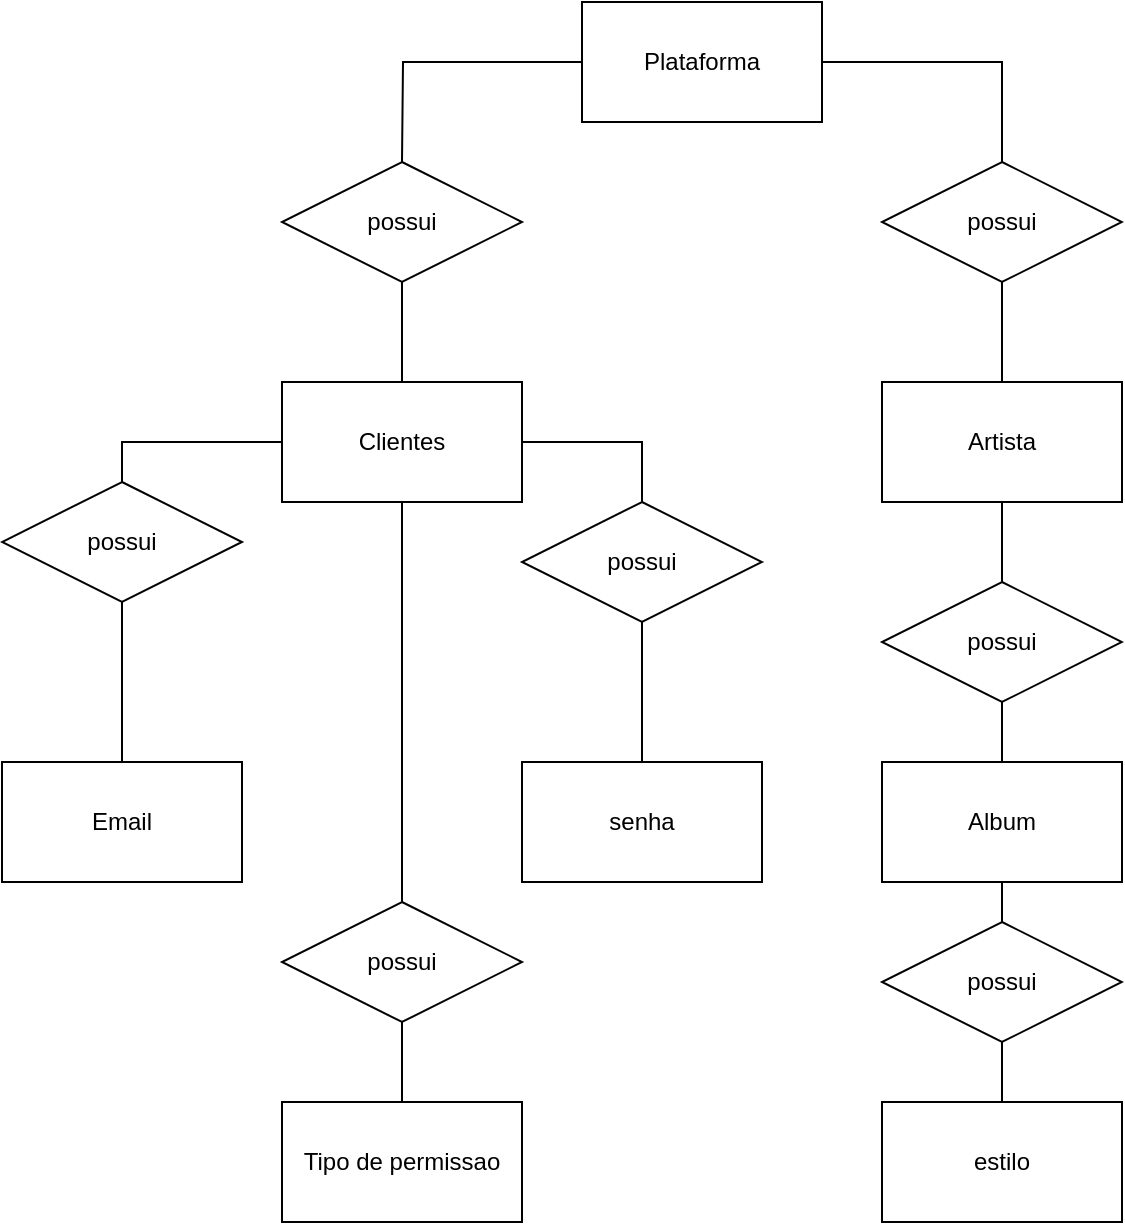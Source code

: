 <mxfile version="14.9.4" type="device" pages="3"><diagram id="G3RbEYo3286vRsNbY1IQ" name="Conceitual"><mxGraphModel dx="827" dy="452" grid="1" gridSize="10" guides="1" tooltips="1" connect="1" arrows="1" fold="1" page="1" pageScale="1" pageWidth="827" pageHeight="1169" math="0" shadow="0"><root><mxCell id="0"/><mxCell id="1" parent="0"/><mxCell id="Q-d28n7t4URhveRKRur8-2" style="edgeStyle=orthogonalEdgeStyle;rounded=0;orthogonalLoop=1;jettySize=auto;html=1;endArrow=none;endFill=0;" edge="1" parent="1" source="Q-d28n7t4URhveRKRur8-1"><mxGeometry relative="1" as="geometry"><mxPoint x="210" y="130" as="targetPoint"/></mxGeometry></mxCell><mxCell id="Q-d28n7t4URhveRKRur8-3" style="edgeStyle=orthogonalEdgeStyle;rounded=0;orthogonalLoop=1;jettySize=auto;html=1;endArrow=none;endFill=0;" edge="1" parent="1" source="Q-d28n7t4URhveRKRur8-1"><mxGeometry relative="1" as="geometry"><mxPoint x="510" y="130" as="targetPoint"/><Array as="points"><mxPoint x="510" y="80"/><mxPoint x="510" y="120"/></Array></mxGeometry></mxCell><mxCell id="Q-d28n7t4URhveRKRur8-1" value="Plataforma" style="rounded=0;whiteSpace=wrap;html=1;" vertex="1" parent="1"><mxGeometry x="300" y="50" width="120" height="60" as="geometry"/></mxCell><mxCell id="Q-d28n7t4URhveRKRur8-7" style="edgeStyle=orthogonalEdgeStyle;rounded=0;orthogonalLoop=1;jettySize=auto;html=1;entryX=0.5;entryY=0;entryDx=0;entryDy=0;endArrow=none;endFill=0;" edge="1" parent="1" source="Q-d28n7t4URhveRKRur8-4" target="Q-d28n7t4URhveRKRur8-6"><mxGeometry relative="1" as="geometry"/></mxCell><mxCell id="Q-d28n7t4URhveRKRur8-4" value="possui" style="shape=rhombus;perimeter=rhombusPerimeter;whiteSpace=wrap;html=1;align=center;" vertex="1" parent="1"><mxGeometry x="150" y="130" width="120" height="60" as="geometry"/></mxCell><mxCell id="Q-d28n7t4URhveRKRur8-22" style="edgeStyle=orthogonalEdgeStyle;rounded=0;orthogonalLoop=1;jettySize=auto;html=1;endArrow=none;endFill=0;" edge="1" parent="1" source="Q-d28n7t4URhveRKRur8-5"><mxGeometry relative="1" as="geometry"><mxPoint x="510" y="240" as="targetPoint"/></mxGeometry></mxCell><mxCell id="Q-d28n7t4URhveRKRur8-5" value="possui" style="shape=rhombus;perimeter=rhombusPerimeter;whiteSpace=wrap;html=1;align=center;" vertex="1" parent="1"><mxGeometry x="450" y="130" width="120" height="60" as="geometry"/></mxCell><mxCell id="Q-d28n7t4URhveRKRur8-13" style="edgeStyle=orthogonalEdgeStyle;rounded=0;orthogonalLoop=1;jettySize=auto;html=1;entryX=0.5;entryY=0;entryDx=0;entryDy=0;endArrow=none;endFill=0;" edge="1" parent="1" source="Q-d28n7t4URhveRKRur8-6" target="Q-d28n7t4URhveRKRur8-11"><mxGeometry relative="1" as="geometry"/></mxCell><mxCell id="Q-d28n7t4URhveRKRur8-17" style="edgeStyle=orthogonalEdgeStyle;rounded=0;orthogonalLoop=1;jettySize=auto;html=1;entryX=0.5;entryY=0;entryDx=0;entryDy=0;endArrow=none;endFill=0;" edge="1" parent="1" source="Q-d28n7t4URhveRKRur8-6" target="Q-d28n7t4URhveRKRur8-15"><mxGeometry relative="1" as="geometry"><Array as="points"><mxPoint x="330" y="270"/></Array></mxGeometry></mxCell><mxCell id="Q-d28n7t4URhveRKRur8-18" style="edgeStyle=orthogonalEdgeStyle;rounded=0;orthogonalLoop=1;jettySize=auto;html=1;endArrow=none;endFill=0;" edge="1" parent="1" source="Q-d28n7t4URhveRKRur8-6"><mxGeometry relative="1" as="geometry"><mxPoint x="210" y="500" as="targetPoint"/></mxGeometry></mxCell><mxCell id="Q-d28n7t4URhveRKRur8-6" value="Clientes" style="rounded=0;whiteSpace=wrap;html=1;" vertex="1" parent="1"><mxGeometry x="150" y="240" width="120" height="60" as="geometry"/></mxCell><mxCell id="Q-d28n7t4URhveRKRur8-9" value="Email" style="rounded=0;whiteSpace=wrap;html=1;" vertex="1" parent="1"><mxGeometry x="10" y="430" width="120" height="60" as="geometry"/></mxCell><mxCell id="Q-d28n7t4URhveRKRur8-10" value="senha" style="rounded=0;whiteSpace=wrap;html=1;" vertex="1" parent="1"><mxGeometry x="270" y="430" width="120" height="60" as="geometry"/></mxCell><mxCell id="Q-d28n7t4URhveRKRur8-14" style="edgeStyle=orthogonalEdgeStyle;rounded=0;orthogonalLoop=1;jettySize=auto;html=1;entryX=0.5;entryY=0;entryDx=0;entryDy=0;endArrow=none;endFill=0;" edge="1" parent="1" source="Q-d28n7t4URhveRKRur8-11" target="Q-d28n7t4URhveRKRur8-9"><mxGeometry relative="1" as="geometry"><mxPoint x="70" y="390" as="targetPoint"/></mxGeometry></mxCell><mxCell id="Q-d28n7t4URhveRKRur8-11" value="possui" style="shape=rhombus;perimeter=rhombusPerimeter;whiteSpace=wrap;html=1;align=center;" vertex="1" parent="1"><mxGeometry x="10" y="290" width="120" height="60" as="geometry"/></mxCell><mxCell id="Q-d28n7t4URhveRKRur8-16" style="edgeStyle=orthogonalEdgeStyle;rounded=0;orthogonalLoop=1;jettySize=auto;html=1;entryX=0.5;entryY=0;entryDx=0;entryDy=0;endArrow=none;endFill=0;" edge="1" parent="1" source="Q-d28n7t4URhveRKRur8-15" target="Q-d28n7t4URhveRKRur8-10"><mxGeometry relative="1" as="geometry"/></mxCell><mxCell id="Q-d28n7t4URhveRKRur8-15" value="possui" style="shape=rhombus;perimeter=rhombusPerimeter;whiteSpace=wrap;html=1;align=center;" vertex="1" parent="1"><mxGeometry x="270" y="300" width="120" height="60" as="geometry"/></mxCell><mxCell id="Q-d28n7t4URhveRKRur8-20" style="edgeStyle=orthogonalEdgeStyle;rounded=0;orthogonalLoop=1;jettySize=auto;html=1;endArrow=none;endFill=0;" edge="1" parent="1" source="Q-d28n7t4URhveRKRur8-19" target="Q-d28n7t4URhveRKRur8-21"><mxGeometry relative="1" as="geometry"><mxPoint x="210" y="600" as="targetPoint"/></mxGeometry></mxCell><mxCell id="Q-d28n7t4URhveRKRur8-19" value="possui" style="shape=rhombus;perimeter=rhombusPerimeter;whiteSpace=wrap;html=1;align=center;" vertex="1" parent="1"><mxGeometry x="150" y="500" width="120" height="60" as="geometry"/></mxCell><mxCell id="Q-d28n7t4URhveRKRur8-21" value="Tipo de permissao" style="rounded=0;whiteSpace=wrap;html=1;" vertex="1" parent="1"><mxGeometry x="150" y="600" width="120" height="60" as="geometry"/></mxCell><mxCell id="Q-d28n7t4URhveRKRur8-31" style="edgeStyle=orthogonalEdgeStyle;rounded=0;orthogonalLoop=1;jettySize=auto;html=1;entryX=0.5;entryY=0;entryDx=0;entryDy=0;endArrow=none;endFill=0;" edge="1" parent="1" source="Q-d28n7t4URhveRKRur8-23" target="Q-d28n7t4URhveRKRur8-30"><mxGeometry relative="1" as="geometry"/></mxCell><mxCell id="Q-d28n7t4URhveRKRur8-23" value="Artista" style="rounded=0;whiteSpace=wrap;html=1;" vertex="1" parent="1"><mxGeometry x="450" y="240" width="120" height="60" as="geometry"/></mxCell><mxCell id="Q-d28n7t4URhveRKRur8-37" style="edgeStyle=orthogonalEdgeStyle;rounded=0;orthogonalLoop=1;jettySize=auto;html=1;endArrow=none;endFill=0;" edge="1" parent="1" source="Q-d28n7t4URhveRKRur8-25" target="Q-d28n7t4URhveRKRur8-36"><mxGeometry relative="1" as="geometry"/></mxCell><mxCell id="Q-d28n7t4URhveRKRur8-25" value="Album" style="rounded=0;whiteSpace=wrap;html=1;" vertex="1" parent="1"><mxGeometry x="450" y="430" width="120" height="60" as="geometry"/></mxCell><mxCell id="Q-d28n7t4URhveRKRur8-26" value="estilo" style="rounded=0;whiteSpace=wrap;html=1;" vertex="1" parent="1"><mxGeometry x="450" y="600" width="120" height="60" as="geometry"/></mxCell><mxCell id="Q-d28n7t4URhveRKRur8-32" style="edgeStyle=orthogonalEdgeStyle;rounded=0;orthogonalLoop=1;jettySize=auto;html=1;entryX=0.5;entryY=0;entryDx=0;entryDy=0;endArrow=none;endFill=0;" edge="1" parent="1" source="Q-d28n7t4URhveRKRur8-30" target="Q-d28n7t4URhveRKRur8-25"><mxGeometry relative="1" as="geometry"/></mxCell><mxCell id="Q-d28n7t4URhveRKRur8-30" value="possui" style="shape=rhombus;perimeter=rhombusPerimeter;whiteSpace=wrap;html=1;align=center;" vertex="1" parent="1"><mxGeometry x="450" y="340" width="120" height="60" as="geometry"/></mxCell><mxCell id="Q-d28n7t4URhveRKRur8-38" style="edgeStyle=orthogonalEdgeStyle;rounded=0;orthogonalLoop=1;jettySize=auto;html=1;entryX=0.5;entryY=0;entryDx=0;entryDy=0;endArrow=none;endFill=0;" edge="1" parent="1" source="Q-d28n7t4URhveRKRur8-36" target="Q-d28n7t4URhveRKRur8-26"><mxGeometry relative="1" as="geometry"/></mxCell><mxCell id="Q-d28n7t4URhveRKRur8-36" value="possui" style="shape=rhombus;perimeter=rhombusPerimeter;whiteSpace=wrap;html=1;align=center;" vertex="1" parent="1"><mxGeometry x="450" y="510" width="120" height="60" as="geometry"/></mxCell></root></mxGraphModel></diagram><diagram id="zxQt1sxRQE2O8MFB3V8K" name="Logico"><mxGraphModel dx="1654" dy="1621" grid="1" gridSize="10" guides="1" tooltips="1" connect="1" arrows="1" fold="1" page="1" pageScale="1" pageWidth="827" pageHeight="1169" math="0" shadow="0"><root><mxCell id="r3AgqqhsM_GM4klfyf28-0"/><mxCell id="r3AgqqhsM_GM4klfyf28-1" parent="r3AgqqhsM_GM4klfyf28-0"/><mxCell id="JhWJTqb8Nv6OiqnZLTZs-1" value="Plataforma" style="shape=table;startSize=30;container=1;collapsible=1;childLayout=tableLayout;fixedRows=1;rowLines=0;fontStyle=1;align=center;resizeLast=1;fillColor=#eeeeee;strokeColor=#36393d;" vertex="1" parent="r3AgqqhsM_GM4klfyf28-1"><mxGeometry x="270" y="-220" width="180" height="100" as="geometry"/></mxCell><mxCell id="JhWJTqb8Nv6OiqnZLTZs-2" value="" style="shape=partialRectangle;collapsible=0;dropTarget=0;pointerEvents=0;fillColor=none;top=0;left=0;bottom=1;right=0;points=[[0,0.5],[1,0.5]];portConstraint=eastwest;" vertex="1" parent="JhWJTqb8Nv6OiqnZLTZs-1"><mxGeometry y="30" width="180" height="30" as="geometry"/></mxCell><mxCell id="JhWJTqb8Nv6OiqnZLTZs-3" value="PK" style="shape=partialRectangle;connectable=0;fillColor=none;top=0;left=0;bottom=0;right=0;fontStyle=1;overflow=hidden;" vertex="1" parent="JhWJTqb8Nv6OiqnZLTZs-2"><mxGeometry width="30" height="30" as="geometry"/></mxCell><mxCell id="JhWJTqb8Nv6OiqnZLTZs-4" value="idPlataforma" style="shape=partialRectangle;connectable=0;fillColor=none;top=0;left=0;bottom=0;right=0;align=left;spacingLeft=6;fontStyle=5;overflow=hidden;" vertex="1" parent="JhWJTqb8Nv6OiqnZLTZs-2"><mxGeometry x="30" width="150" height="30" as="geometry"/></mxCell><mxCell id="JhWJTqb8Nv6OiqnZLTZs-5" value="" style="shape=partialRectangle;collapsible=0;dropTarget=0;pointerEvents=0;fillColor=none;top=0;left=0;bottom=0;right=0;points=[[0,0.5],[1,0.5]];portConstraint=eastwest;" vertex="1" parent="JhWJTqb8Nv6OiqnZLTZs-1"><mxGeometry y="60" width="180" height="30" as="geometry"/></mxCell><mxCell id="JhWJTqb8Nv6OiqnZLTZs-6" value="" style="shape=partialRectangle;connectable=0;fillColor=none;top=0;left=0;bottom=0;right=0;editable=1;overflow=hidden;" vertex="1" parent="JhWJTqb8Nv6OiqnZLTZs-5"><mxGeometry width="30" height="30" as="geometry"/></mxCell><mxCell id="JhWJTqb8Nv6OiqnZLTZs-7" value="nomePlataforma" style="shape=partialRectangle;connectable=0;fillColor=none;top=0;left=0;bottom=0;right=0;align=left;spacingLeft=6;overflow=hidden;" vertex="1" parent="JhWJTqb8Nv6OiqnZLTZs-5"><mxGeometry x="30" width="150" height="30" as="geometry"/></mxCell><mxCell id="s2hSW71VDwQU-dt_vV0e-0" value="Email" style="shape=table;startSize=30;container=1;collapsible=1;childLayout=tableLayout;fixedRows=1;rowLines=0;fontStyle=1;align=center;resizeLast=1;fillColor=#eeeeee;strokeColor=#36393d;" vertex="1" parent="r3AgqqhsM_GM4klfyf28-1"><mxGeometry x="20" y="-300" width="180" height="130" as="geometry"/></mxCell><mxCell id="s2hSW71VDwQU-dt_vV0e-1" value="" style="shape=partialRectangle;collapsible=0;dropTarget=0;pointerEvents=0;fillColor=none;top=0;left=0;bottom=0;right=0;points=[[0,0.5],[1,0.5]];portConstraint=eastwest;" vertex="1" parent="s2hSW71VDwQU-dt_vV0e-0"><mxGeometry y="30" width="180" height="30" as="geometry"/></mxCell><mxCell id="s2hSW71VDwQU-dt_vV0e-2" value="PK" style="shape=partialRectangle;connectable=0;fillColor=none;top=0;left=0;bottom=0;right=0;fontStyle=1;overflow=hidden;" vertex="1" parent="s2hSW71VDwQU-dt_vV0e-1"><mxGeometry width="60" height="30" as="geometry"/></mxCell><mxCell id="s2hSW71VDwQU-dt_vV0e-3" value="idEmail" style="shape=partialRectangle;connectable=0;fillColor=none;top=0;left=0;bottom=0;right=0;align=left;spacingLeft=6;fontStyle=5;overflow=hidden;" vertex="1" parent="s2hSW71VDwQU-dt_vV0e-1"><mxGeometry x="60" width="120" height="30" as="geometry"/></mxCell><mxCell id="s2hSW71VDwQU-dt_vV0e-4" value="" style="shape=partialRectangle;collapsible=0;dropTarget=0;pointerEvents=0;fillColor=none;top=0;left=0;bottom=1;right=0;points=[[0,0.5],[1,0.5]];portConstraint=eastwest;" vertex="1" parent="s2hSW71VDwQU-dt_vV0e-0"><mxGeometry y="60" width="180" height="30" as="geometry"/></mxCell><mxCell id="s2hSW71VDwQU-dt_vV0e-5" value="FK" style="shape=partialRectangle;connectable=0;fillColor=none;top=0;left=0;bottom=0;right=0;fontStyle=1;overflow=hidden;" vertex="1" parent="s2hSW71VDwQU-dt_vV0e-4"><mxGeometry width="60" height="30" as="geometry"/></mxCell><mxCell id="s2hSW71VDwQU-dt_vV0e-6" value="idCliente" style="shape=partialRectangle;connectable=0;fillColor=none;top=0;left=0;bottom=0;right=0;align=left;spacingLeft=6;fontStyle=5;overflow=hidden;" vertex="1" parent="s2hSW71VDwQU-dt_vV0e-4"><mxGeometry x="60" width="120" height="30" as="geometry"/></mxCell><mxCell id="s2hSW71VDwQU-dt_vV0e-7" value="" style="shape=partialRectangle;collapsible=0;dropTarget=0;pointerEvents=0;fillColor=none;top=0;left=0;bottom=0;right=0;points=[[0,0.5],[1,0.5]];portConstraint=eastwest;" vertex="1" parent="s2hSW71VDwQU-dt_vV0e-0"><mxGeometry y="90" width="180" height="30" as="geometry"/></mxCell><mxCell id="s2hSW71VDwQU-dt_vV0e-8" value="" style="shape=partialRectangle;connectable=0;fillColor=none;top=0;left=0;bottom=0;right=0;editable=1;overflow=hidden;" vertex="1" parent="s2hSW71VDwQU-dt_vV0e-7"><mxGeometry width="60" height="30" as="geometry"/></mxCell><mxCell id="s2hSW71VDwQU-dt_vV0e-9" value="end_email" style="shape=partialRectangle;connectable=0;fillColor=none;top=0;left=0;bottom=0;right=0;align=left;spacingLeft=6;overflow=hidden;" vertex="1" parent="s2hSW71VDwQU-dt_vV0e-7"><mxGeometry x="60" width="120" height="30" as="geometry"/></mxCell><mxCell id="9BdhAwOcUNKjRkVx_ZA0-0" value="Cliente" style="shape=table;startSize=30;container=1;collapsible=1;childLayout=tableLayout;fixedRows=1;rowLines=0;fontStyle=1;align=center;resizeLast=1;fillColor=#eeeeee;strokeColor=#36393d;" vertex="1" parent="r3AgqqhsM_GM4klfyf28-1"><mxGeometry x="270" y="-100" width="180" height="100" as="geometry"/></mxCell><mxCell id="9BdhAwOcUNKjRkVx_ZA0-1" value="" style="shape=partialRectangle;collapsible=0;dropTarget=0;pointerEvents=0;fillColor=none;top=0;left=0;bottom=1;right=0;points=[[0,0.5],[1,0.5]];portConstraint=eastwest;" vertex="1" parent="9BdhAwOcUNKjRkVx_ZA0-0"><mxGeometry y="30" width="180" height="30" as="geometry"/></mxCell><mxCell id="9BdhAwOcUNKjRkVx_ZA0-2" value="PK" style="shape=partialRectangle;connectable=0;fillColor=none;top=0;left=0;bottom=0;right=0;fontStyle=1;overflow=hidden;" vertex="1" parent="9BdhAwOcUNKjRkVx_ZA0-1"><mxGeometry width="30" height="30" as="geometry"/></mxCell><mxCell id="9BdhAwOcUNKjRkVx_ZA0-3" value="idCliente" style="shape=partialRectangle;connectable=0;fillColor=none;top=0;left=0;bottom=0;right=0;align=left;spacingLeft=6;fontStyle=5;overflow=hidden;" vertex="1" parent="9BdhAwOcUNKjRkVx_ZA0-1"><mxGeometry x="30" width="150" height="30" as="geometry"/></mxCell><mxCell id="9BdhAwOcUNKjRkVx_ZA0-4" value="" style="shape=partialRectangle;collapsible=0;dropTarget=0;pointerEvents=0;fillColor=none;top=0;left=0;bottom=0;right=0;points=[[0,0.5],[1,0.5]];portConstraint=eastwest;" vertex="1" parent="9BdhAwOcUNKjRkVx_ZA0-0"><mxGeometry y="60" width="180" height="30" as="geometry"/></mxCell><mxCell id="9BdhAwOcUNKjRkVx_ZA0-5" value="" style="shape=partialRectangle;connectable=0;fillColor=none;top=0;left=0;bottom=0;right=0;editable=1;overflow=hidden;" vertex="1" parent="9BdhAwOcUNKjRkVx_ZA0-4"><mxGeometry width="30" height="30" as="geometry"/></mxCell><mxCell id="9BdhAwOcUNKjRkVx_ZA0-6" value="nomeCliente" style="shape=partialRectangle;connectable=0;fillColor=none;top=0;left=0;bottom=0;right=0;align=left;spacingLeft=6;overflow=hidden;" vertex="1" parent="9BdhAwOcUNKjRkVx_ZA0-4"><mxGeometry x="30" width="150" height="30" as="geometry"/></mxCell><mxCell id="kXFU4U6f7aehJuBOIX-n-0" value="Senha" style="shape=table;startSize=30;container=1;collapsible=1;childLayout=tableLayout;fixedRows=1;rowLines=0;fontStyle=1;align=center;resizeLast=1;fillColor=#eeeeee;strokeColor=#36393d;" vertex="1" parent="r3AgqqhsM_GM4klfyf28-1"><mxGeometry x="-50" y="-130" width="180" height="130" as="geometry"/></mxCell><mxCell id="kXFU4U6f7aehJuBOIX-n-1" value="" style="shape=partialRectangle;collapsible=0;dropTarget=0;pointerEvents=0;fillColor=none;top=0;left=0;bottom=0;right=0;points=[[0,0.5],[1,0.5]];portConstraint=eastwest;" vertex="1" parent="kXFU4U6f7aehJuBOIX-n-0"><mxGeometry y="30" width="180" height="30" as="geometry"/></mxCell><mxCell id="kXFU4U6f7aehJuBOIX-n-2" value="PK" style="shape=partialRectangle;connectable=0;fillColor=none;top=0;left=0;bottom=0;right=0;fontStyle=1;overflow=hidden;" vertex="1" parent="kXFU4U6f7aehJuBOIX-n-1"><mxGeometry width="60" height="30" as="geometry"/></mxCell><mxCell id="kXFU4U6f7aehJuBOIX-n-3" value="idSenha" style="shape=partialRectangle;connectable=0;fillColor=none;top=0;left=0;bottom=0;right=0;align=left;spacingLeft=6;fontStyle=5;overflow=hidden;" vertex="1" parent="kXFU4U6f7aehJuBOIX-n-1"><mxGeometry x="60" width="120" height="30" as="geometry"/></mxCell><mxCell id="kXFU4U6f7aehJuBOIX-n-4" value="" style="shape=partialRectangle;collapsible=0;dropTarget=0;pointerEvents=0;fillColor=none;top=0;left=0;bottom=1;right=0;points=[[0,0.5],[1,0.5]];portConstraint=eastwest;" vertex="1" parent="kXFU4U6f7aehJuBOIX-n-0"><mxGeometry y="60" width="180" height="30" as="geometry"/></mxCell><mxCell id="kXFU4U6f7aehJuBOIX-n-5" value="FK" style="shape=partialRectangle;connectable=0;fillColor=none;top=0;left=0;bottom=0;right=0;fontStyle=1;overflow=hidden;" vertex="1" parent="kXFU4U6f7aehJuBOIX-n-4"><mxGeometry width="60" height="30" as="geometry"/></mxCell><mxCell id="kXFU4U6f7aehJuBOIX-n-6" value="idCliente" style="shape=partialRectangle;connectable=0;fillColor=none;top=0;left=0;bottom=0;right=0;align=left;spacingLeft=6;fontStyle=5;overflow=hidden;" vertex="1" parent="kXFU4U6f7aehJuBOIX-n-4"><mxGeometry x="60" width="120" height="30" as="geometry"/></mxCell><mxCell id="kXFU4U6f7aehJuBOIX-n-7" value="" style="shape=partialRectangle;collapsible=0;dropTarget=0;pointerEvents=0;fillColor=none;top=0;left=0;bottom=0;right=0;points=[[0,0.5],[1,0.5]];portConstraint=eastwest;" vertex="1" parent="kXFU4U6f7aehJuBOIX-n-0"><mxGeometry y="90" width="180" height="30" as="geometry"/></mxCell><mxCell id="kXFU4U6f7aehJuBOIX-n-8" value="" style="shape=partialRectangle;connectable=0;fillColor=none;top=0;left=0;bottom=0;right=0;editable=1;overflow=hidden;" vertex="1" parent="kXFU4U6f7aehJuBOIX-n-7"><mxGeometry width="60" height="30" as="geometry"/></mxCell><mxCell id="kXFU4U6f7aehJuBOIX-n-9" value="desc_senha" style="shape=partialRectangle;connectable=0;fillColor=none;top=0;left=0;bottom=0;right=0;align=left;spacingLeft=6;overflow=hidden;" vertex="1" parent="kXFU4U6f7aehJuBOIX-n-7"><mxGeometry x="60" width="120" height="30" as="geometry"/></mxCell><mxCell id="kXFU4U6f7aehJuBOIX-n-10" value="Permissao" style="shape=table;startSize=30;container=1;collapsible=1;childLayout=tableLayout;fixedRows=1;rowLines=0;fontStyle=1;align=center;resizeLast=1;fillColor=#eeeeee;strokeColor=#36393d;" vertex="1" parent="r3AgqqhsM_GM4klfyf28-1"><mxGeometry x="10" y="80" width="180" height="130" as="geometry"/></mxCell><mxCell id="kXFU4U6f7aehJuBOIX-n-11" value="" style="shape=partialRectangle;collapsible=0;dropTarget=0;pointerEvents=0;fillColor=none;top=0;left=0;bottom=0;right=0;points=[[0,0.5],[1,0.5]];portConstraint=eastwest;" vertex="1" parent="kXFU4U6f7aehJuBOIX-n-10"><mxGeometry y="30" width="180" height="30" as="geometry"/></mxCell><mxCell id="kXFU4U6f7aehJuBOIX-n-12" value="PK" style="shape=partialRectangle;connectable=0;fillColor=none;top=0;left=0;bottom=0;right=0;fontStyle=1;overflow=hidden;" vertex="1" parent="kXFU4U6f7aehJuBOIX-n-11"><mxGeometry width="60" height="30" as="geometry"/></mxCell><mxCell id="kXFU4U6f7aehJuBOIX-n-13" value="idPermissao" style="shape=partialRectangle;connectable=0;fillColor=none;top=0;left=0;bottom=0;right=0;align=left;spacingLeft=6;fontStyle=5;overflow=hidden;" vertex="1" parent="kXFU4U6f7aehJuBOIX-n-11"><mxGeometry x="60" width="120" height="30" as="geometry"/></mxCell><mxCell id="kXFU4U6f7aehJuBOIX-n-14" value="" style="shape=partialRectangle;collapsible=0;dropTarget=0;pointerEvents=0;fillColor=none;top=0;left=0;bottom=1;right=0;points=[[0,0.5],[1,0.5]];portConstraint=eastwest;" vertex="1" parent="kXFU4U6f7aehJuBOIX-n-10"><mxGeometry y="60" width="180" height="30" as="geometry"/></mxCell><mxCell id="kXFU4U6f7aehJuBOIX-n-15" value="FK" style="shape=partialRectangle;connectable=0;fillColor=none;top=0;left=0;bottom=0;right=0;fontStyle=1;overflow=hidden;" vertex="1" parent="kXFU4U6f7aehJuBOIX-n-14"><mxGeometry width="60" height="30" as="geometry"/></mxCell><mxCell id="kXFU4U6f7aehJuBOIX-n-16" value="idCliente" style="shape=partialRectangle;connectable=0;fillColor=none;top=0;left=0;bottom=0;right=0;align=left;spacingLeft=6;fontStyle=5;overflow=hidden;" vertex="1" parent="kXFU4U6f7aehJuBOIX-n-14"><mxGeometry x="60" width="120" height="30" as="geometry"/></mxCell><mxCell id="kXFU4U6f7aehJuBOIX-n-17" value="" style="shape=partialRectangle;collapsible=0;dropTarget=0;pointerEvents=0;fillColor=none;top=0;left=0;bottom=0;right=0;points=[[0,0.5],[1,0.5]];portConstraint=eastwest;" vertex="1" parent="kXFU4U6f7aehJuBOIX-n-10"><mxGeometry y="90" width="180" height="30" as="geometry"/></mxCell><mxCell id="kXFU4U6f7aehJuBOIX-n-18" value="" style="shape=partialRectangle;connectable=0;fillColor=none;top=0;left=0;bottom=0;right=0;editable=1;overflow=hidden;" vertex="1" parent="kXFU4U6f7aehJuBOIX-n-17"><mxGeometry width="60" height="30" as="geometry"/></mxCell><mxCell id="kXFU4U6f7aehJuBOIX-n-19" value="tipoPermissao" style="shape=partialRectangle;connectable=0;fillColor=none;top=0;left=0;bottom=0;right=0;align=left;spacingLeft=6;overflow=hidden;" vertex="1" parent="kXFU4U6f7aehJuBOIX-n-17"><mxGeometry x="60" width="120" height="30" as="geometry"/></mxCell><mxCell id="YFJz60UHYxgev3FBKLmb-0" value="Artista" style="shape=table;startSize=30;container=1;collapsible=1;childLayout=tableLayout;fixedRows=1;rowLines=0;fontStyle=1;align=center;resizeLast=1;fillColor=#eeeeee;strokeColor=#36393d;" vertex="1" parent="r3AgqqhsM_GM4klfyf28-1"><mxGeometry x="530" y="-150" width="180" height="100" as="geometry"/></mxCell><mxCell id="YFJz60UHYxgev3FBKLmb-1" value="" style="shape=partialRectangle;collapsible=0;dropTarget=0;pointerEvents=0;fillColor=none;top=0;left=0;bottom=1;right=0;points=[[0,0.5],[1,0.5]];portConstraint=eastwest;" vertex="1" parent="YFJz60UHYxgev3FBKLmb-0"><mxGeometry y="30" width="180" height="30" as="geometry"/></mxCell><mxCell id="YFJz60UHYxgev3FBKLmb-2" value="PK" style="shape=partialRectangle;connectable=0;fillColor=none;top=0;left=0;bottom=0;right=0;fontStyle=1;overflow=hidden;" vertex="1" parent="YFJz60UHYxgev3FBKLmb-1"><mxGeometry width="30" height="30" as="geometry"/></mxCell><mxCell id="YFJz60UHYxgev3FBKLmb-3" value="idArtista" style="shape=partialRectangle;connectable=0;fillColor=none;top=0;left=0;bottom=0;right=0;align=left;spacingLeft=6;fontStyle=5;overflow=hidden;" vertex="1" parent="YFJz60UHYxgev3FBKLmb-1"><mxGeometry x="30" width="150" height="30" as="geometry"/></mxCell><mxCell id="YFJz60UHYxgev3FBKLmb-4" value="" style="shape=partialRectangle;collapsible=0;dropTarget=0;pointerEvents=0;fillColor=none;top=0;left=0;bottom=0;right=0;points=[[0,0.5],[1,0.5]];portConstraint=eastwest;" vertex="1" parent="YFJz60UHYxgev3FBKLmb-0"><mxGeometry y="60" width="180" height="30" as="geometry"/></mxCell><mxCell id="YFJz60UHYxgev3FBKLmb-5" value="" style="shape=partialRectangle;connectable=0;fillColor=none;top=0;left=0;bottom=0;right=0;editable=1;overflow=hidden;" vertex="1" parent="YFJz60UHYxgev3FBKLmb-4"><mxGeometry width="30" height="30" as="geometry"/></mxCell><mxCell id="YFJz60UHYxgev3FBKLmb-6" value="nomeArtista" style="shape=partialRectangle;connectable=0;fillColor=none;top=0;left=0;bottom=0;right=0;align=left;spacingLeft=6;overflow=hidden;" vertex="1" parent="YFJz60UHYxgev3FBKLmb-4"><mxGeometry x="30" width="150" height="30" as="geometry"/></mxCell><mxCell id="GV3rYX1Ntj0QPUa2Ewb5-0" value="Estilo" style="shape=table;startSize=30;container=1;collapsible=1;childLayout=tableLayout;fixedRows=1;rowLines=0;fontStyle=1;align=center;resizeLast=1;fillColor=#eeeeee;strokeColor=#36393d;" vertex="1" parent="r3AgqqhsM_GM4klfyf28-1"><mxGeometry x="540" y="70" width="180" height="100" as="geometry"/></mxCell><mxCell id="GV3rYX1Ntj0QPUa2Ewb5-1" value="" style="shape=partialRectangle;collapsible=0;dropTarget=0;pointerEvents=0;fillColor=none;top=0;left=0;bottom=1;right=0;points=[[0,0.5],[1,0.5]];portConstraint=eastwest;" vertex="1" parent="GV3rYX1Ntj0QPUa2Ewb5-0"><mxGeometry y="30" width="180" height="30" as="geometry"/></mxCell><mxCell id="GV3rYX1Ntj0QPUa2Ewb5-2" value="PK" style="shape=partialRectangle;connectable=0;fillColor=none;top=0;left=0;bottom=0;right=0;fontStyle=1;overflow=hidden;" vertex="1" parent="GV3rYX1Ntj0QPUa2Ewb5-1"><mxGeometry width="30" height="30" as="geometry"/></mxCell><mxCell id="GV3rYX1Ntj0QPUa2Ewb5-3" value="idEstilo" style="shape=partialRectangle;connectable=0;fillColor=none;top=0;left=0;bottom=0;right=0;align=left;spacingLeft=6;fontStyle=5;overflow=hidden;" vertex="1" parent="GV3rYX1Ntj0QPUa2Ewb5-1"><mxGeometry x="30" width="150" height="30" as="geometry"/></mxCell><mxCell id="GV3rYX1Ntj0QPUa2Ewb5-4" value="" style="shape=partialRectangle;collapsible=0;dropTarget=0;pointerEvents=0;fillColor=none;top=0;left=0;bottom=0;right=0;points=[[0,0.5],[1,0.5]];portConstraint=eastwest;" vertex="1" parent="GV3rYX1Ntj0QPUa2Ewb5-0"><mxGeometry y="60" width="180" height="30" as="geometry"/></mxCell><mxCell id="GV3rYX1Ntj0QPUa2Ewb5-5" value="" style="shape=partialRectangle;connectable=0;fillColor=none;top=0;left=0;bottom=0;right=0;editable=1;overflow=hidden;" vertex="1" parent="GV3rYX1Ntj0QPUa2Ewb5-4"><mxGeometry width="30" height="30" as="geometry"/></mxCell><mxCell id="GV3rYX1Ntj0QPUa2Ewb5-6" value="tipoEstilo" style="shape=partialRectangle;connectable=0;fillColor=none;top=0;left=0;bottom=0;right=0;align=left;spacingLeft=6;overflow=hidden;" vertex="1" parent="GV3rYX1Ntj0QPUa2Ewb5-4"><mxGeometry x="30" width="150" height="30" as="geometry"/></mxCell><mxCell id="GV3rYX1Ntj0QPUa2Ewb5-9" value="" style="group;" vertex="1" connectable="0" parent="r3AgqqhsM_GM4klfyf28-1"><mxGeometry x="270" y="35" width="180" height="170" as="geometry"/></mxCell><mxCell id="M2WE9049w1-8ymhP0Gk0-0" value="Album" style="shape=table;startSize=30;container=1;collapsible=1;childLayout=tableLayout;fixedRows=1;rowLines=0;fontStyle=1;align=center;resizeLast=1;fillColor=#eeeeee;strokeColor=#36393d;" vertex="1" parent="GV3rYX1Ntj0QPUa2Ewb5-9"><mxGeometry width="180" height="170" as="geometry"/></mxCell><mxCell id="M2WE9049w1-8ymhP0Gk0-1" value="" style="shape=partialRectangle;collapsible=0;dropTarget=0;pointerEvents=0;fillColor=none;top=0;left=0;bottom=0;right=0;points=[[0,0.5],[1,0.5]];portConstraint=eastwest;" vertex="1" parent="M2WE9049w1-8ymhP0Gk0-0"><mxGeometry y="30" width="180" height="30" as="geometry"/></mxCell><mxCell id="M2WE9049w1-8ymhP0Gk0-2" value="PK" style="shape=partialRectangle;connectable=0;fillColor=none;top=0;left=0;bottom=0;right=0;fontStyle=1;overflow=hidden;" vertex="1" parent="M2WE9049w1-8ymhP0Gk0-1"><mxGeometry width="60" height="30" as="geometry"/></mxCell><mxCell id="M2WE9049w1-8ymhP0Gk0-3" value="idAlbum" style="shape=partialRectangle;connectable=0;fillColor=none;top=0;left=0;bottom=0;right=0;align=left;spacingLeft=6;fontStyle=5;overflow=hidden;" vertex="1" parent="M2WE9049w1-8ymhP0Gk0-1"><mxGeometry x="60" width="120" height="30" as="geometry"/></mxCell><mxCell id="M2WE9049w1-8ymhP0Gk0-4" value="" style="shape=partialRectangle;collapsible=0;dropTarget=0;pointerEvents=0;fillColor=none;top=0;left=0;bottom=1;right=0;points=[[0,0.5],[1,0.5]];portConstraint=eastwest;" vertex="1" parent="M2WE9049w1-8ymhP0Gk0-0"><mxGeometry y="60" width="180" height="60" as="geometry"/></mxCell><mxCell id="M2WE9049w1-8ymhP0Gk0-5" value="FK" style="shape=partialRectangle;connectable=0;fillColor=none;top=0;left=0;bottom=0;right=0;fontStyle=1;overflow=hidden;" vertex="1" parent="M2WE9049w1-8ymhP0Gk0-4"><mxGeometry width="60" height="60" as="geometry"/></mxCell><mxCell id="M2WE9049w1-8ymhP0Gk0-6" value="idArtista" style="shape=partialRectangle;connectable=0;fillColor=none;top=0;left=0;bottom=0;right=0;align=left;spacingLeft=6;fontStyle=5;overflow=hidden;" vertex="1" parent="M2WE9049w1-8ymhP0Gk0-4"><mxGeometry x="60" width="120" height="60" as="geometry"/></mxCell><mxCell id="M2WE9049w1-8ymhP0Gk0-7" value="" style="shape=partialRectangle;collapsible=0;dropTarget=0;pointerEvents=0;fillColor=none;top=0;left=0;bottom=0;right=0;points=[[0,0.5],[1,0.5]];portConstraint=eastwest;" vertex="1" parent="M2WE9049w1-8ymhP0Gk0-0"><mxGeometry y="120" width="180" height="30" as="geometry"/></mxCell><mxCell id="M2WE9049w1-8ymhP0Gk0-8" value="" style="shape=partialRectangle;connectable=0;fillColor=none;top=0;left=0;bottom=0;right=0;editable=1;overflow=hidden;" vertex="1" parent="M2WE9049w1-8ymhP0Gk0-7"><mxGeometry width="60" height="30" as="geometry"/></mxCell><mxCell id="M2WE9049w1-8ymhP0Gk0-9" value="tituloAlbum" style="shape=partialRectangle;connectable=0;fillColor=none;top=0;left=0;bottom=0;right=0;align=left;spacingLeft=6;overflow=hidden;" vertex="1" parent="M2WE9049w1-8ymhP0Gk0-7"><mxGeometry x="60" width="120" height="30" as="geometry"/></mxCell><mxCell id="GV3rYX1Ntj0QPUa2Ewb5-7" value="&lt;span style=&quot;color: rgb(0, 0, 0); font-family: helvetica; font-size: 12px; font-style: normal; font-weight: 700; letter-spacing: normal; text-align: left; text-indent: 0px; text-transform: none; word-spacing: 0px; background-color: rgb(248, 249, 250); text-decoration: underline; display: inline; float: none;&quot;&gt;idEstilo&lt;/span&gt;" style="text;whiteSpace=wrap;html=1;" vertex="1" parent="GV3rYX1Ntj0QPUa2Ewb5-9"><mxGeometry x="70" y="55" width="70" height="30" as="geometry"/></mxCell><mxCell id="GV3rYX1Ntj0QPUa2Ewb5-8" value="&lt;span style=&quot;color: rgb(0, 0, 0); font-family: helvetica; font-size: 12px; font-style: normal; font-weight: 700; letter-spacing: normal; text-align: center; text-indent: 0px; text-transform: none; word-spacing: 0px; background-color: rgb(248, 249, 250); display: inline; float: none;&quot;&gt;FK&lt;/span&gt;" style="text;whiteSpace=wrap;html=1;" vertex="1" parent="GV3rYX1Ntj0QPUa2Ewb5-9"><mxGeometry x="20" y="55" width="80" height="30" as="geometry"/></mxCell><mxCell id="tUSwEhyBdTiRZKnAAUK4-2" value="" style="edgeStyle=entityRelationEdgeStyle;fontSize=12;html=1;endArrow=ERmandOne;startArrow=ERmandOne;entryX=0;entryY=0.5;entryDx=0;entryDy=0;exitX=1;exitY=0.5;exitDx=0;exitDy=0;" edge="1" parent="r3AgqqhsM_GM4klfyf28-1" source="s2hSW71VDwQU-dt_vV0e-4" target="9BdhAwOcUNKjRkVx_ZA0-1"><mxGeometry width="100" height="100" relative="1" as="geometry"><mxPoint x="360" y="190" as="sourcePoint"/><mxPoint x="460" y="90" as="targetPoint"/></mxGeometry></mxCell><mxCell id="tUSwEhyBdTiRZKnAAUK4-3" value="" style="edgeStyle=entityRelationEdgeStyle;fontSize=12;html=1;endArrow=ERmandOne;startArrow=ERmandOne;entryX=0;entryY=0.5;entryDx=0;entryDy=0;exitX=1;exitY=0.5;exitDx=0;exitDy=0;" edge="1" parent="r3AgqqhsM_GM4klfyf28-1" source="kXFU4U6f7aehJuBOIX-n-4" target="9BdhAwOcUNKjRkVx_ZA0-1"><mxGeometry width="100" height="100" relative="1" as="geometry"><mxPoint x="250" y="220" as="sourcePoint"/><mxPoint x="330" y="90" as="targetPoint"/></mxGeometry></mxCell><mxCell id="tUSwEhyBdTiRZKnAAUK4-4" value="" style="edgeStyle=entityRelationEdgeStyle;fontSize=12;html=1;endArrow=ERmandOne;startArrow=ERmandOne;entryX=0;entryY=0.5;entryDx=0;entryDy=0;exitX=1;exitY=0.5;exitDx=0;exitDy=0;" edge="1" parent="r3AgqqhsM_GM4klfyf28-1" source="kXFU4U6f7aehJuBOIX-n-14" target="9BdhAwOcUNKjRkVx_ZA0-1"><mxGeometry width="100" height="100" relative="1" as="geometry"><mxPoint x="210" y="95" as="sourcePoint"/><mxPoint x="290" y="-35" as="targetPoint"/></mxGeometry></mxCell><mxCell id="tUSwEhyBdTiRZKnAAUK4-6" value="" style="edgeStyle=entityRelationEdgeStyle;fontSize=12;html=1;endArrow=ERoneToMany;exitX=0;exitY=0.5;exitDx=0;exitDy=0;entryX=1;entryY=0.5;entryDx=0;entryDy=0;" edge="1" parent="r3AgqqhsM_GM4klfyf28-1" source="YFJz60UHYxgev3FBKLmb-1" target="M2WE9049w1-8ymhP0Gk0-4"><mxGeometry width="100" height="100" relative="1" as="geometry"><mxPoint x="410" y="90" as="sourcePoint"/><mxPoint x="510" y="-10" as="targetPoint"/></mxGeometry></mxCell><mxCell id="tUSwEhyBdTiRZKnAAUK4-7" value="" style="edgeStyle=entityRelationEdgeStyle;fontSize=12;html=1;endArrow=ERoneToMany;exitX=0;exitY=0.5;exitDx=0;exitDy=0;entryX=0.994;entryY=0.1;entryDx=0;entryDy=0;entryPerimeter=0;" edge="1" parent="r3AgqqhsM_GM4klfyf28-1" source="GV3rYX1Ntj0QPUa2Ewb5-1" target="M2WE9049w1-8ymhP0Gk0-4"><mxGeometry width="100" height="100" relative="1" as="geometry"><mxPoint x="410" y="90" as="sourcePoint"/><mxPoint x="510" y="-10" as="targetPoint"/></mxGeometry></mxCell></root></mxGraphModel></diagram><diagram name="Cópia de Logico" id="uQVdk2Jcxfo2DsP5guhQ"><mxGraphModel dx="827" dy="452" grid="1" gridSize="10" guides="1" tooltips="1" connect="1" arrows="1" fold="1" page="1" pageScale="1" pageWidth="827" pageHeight="1169" math="0" shadow="0"><root><mxCell id="G-WyO-73-0CeR0JymhxI-0"/><mxCell id="G-WyO-73-0CeR0JymhxI-1" parent="G-WyO-73-0CeR0JymhxI-0"/><mxCell id="G-WyO-73-0CeR0JymhxI-2" value="Plataforma" style="shape=table;startSize=30;container=1;collapsible=1;childLayout=tableLayout;fixedRows=1;rowLines=0;fontStyle=1;align=center;resizeLast=1;" vertex="1" parent="G-WyO-73-0CeR0JymhxI-1"><mxGeometry x="310" y="20" width="180" height="100" as="geometry"/></mxCell><mxCell id="G-WyO-73-0CeR0JymhxI-3" value="" style="shape=partialRectangle;collapsible=0;dropTarget=0;pointerEvents=0;fillColor=none;top=0;left=0;bottom=1;right=0;points=[[0,0.5],[1,0.5]];portConstraint=eastwest;" vertex="1" parent="G-WyO-73-0CeR0JymhxI-2"><mxGeometry y="30" width="180" height="30" as="geometry"/></mxCell><mxCell id="G-WyO-73-0CeR0JymhxI-4" value="PK" style="shape=partialRectangle;connectable=0;fillColor=none;top=0;left=0;bottom=0;right=0;fontStyle=1;overflow=hidden;" vertex="1" parent="G-WyO-73-0CeR0JymhxI-3"><mxGeometry width="30" height="30" as="geometry"/></mxCell><mxCell id="G-WyO-73-0CeR0JymhxI-5" value="idPlataforma" style="shape=partialRectangle;connectable=0;fillColor=none;top=0;left=0;bottom=0;right=0;align=left;spacingLeft=6;fontStyle=5;overflow=hidden;" vertex="1" parent="G-WyO-73-0CeR0JymhxI-3"><mxGeometry x="30" width="150" height="30" as="geometry"/></mxCell><mxCell id="G-WyO-73-0CeR0JymhxI-6" value="" style="shape=partialRectangle;collapsible=0;dropTarget=0;pointerEvents=0;fillColor=none;top=0;left=0;bottom=0;right=0;points=[[0,0.5],[1,0.5]];portConstraint=eastwest;" vertex="1" parent="G-WyO-73-0CeR0JymhxI-2"><mxGeometry y="60" width="180" height="30" as="geometry"/></mxCell><mxCell id="G-WyO-73-0CeR0JymhxI-7" value="" style="shape=partialRectangle;connectable=0;fillColor=none;top=0;left=0;bottom=0;right=0;editable=1;overflow=hidden;" vertex="1" parent="G-WyO-73-0CeR0JymhxI-6"><mxGeometry width="30" height="30" as="geometry"/></mxCell><mxCell id="G-WyO-73-0CeR0JymhxI-8" value="nomePlataforma" style="shape=partialRectangle;connectable=0;fillColor=none;top=0;left=0;bottom=0;right=0;align=left;spacingLeft=6;overflow=hidden;" vertex="1" parent="G-WyO-73-0CeR0JymhxI-6"><mxGeometry x="30" width="150" height="30" as="geometry"/></mxCell><mxCell id="G-WyO-73-0CeR0JymhxI-9" value="Email" style="shape=table;startSize=30;container=1;collapsible=1;childLayout=tableLayout;fixedRows=1;rowLines=0;fontStyle=1;align=center;resizeLast=1;" vertex="1" parent="G-WyO-73-0CeR0JymhxI-1"><mxGeometry x="60" y="50" width="180" height="130" as="geometry"/></mxCell><mxCell id="G-WyO-73-0CeR0JymhxI-10" value="" style="shape=partialRectangle;collapsible=0;dropTarget=0;pointerEvents=0;fillColor=none;top=0;left=0;bottom=0;right=0;points=[[0,0.5],[1,0.5]];portConstraint=eastwest;" vertex="1" parent="G-WyO-73-0CeR0JymhxI-9"><mxGeometry y="30" width="180" height="30" as="geometry"/></mxCell><mxCell id="G-WyO-73-0CeR0JymhxI-11" value="PK" style="shape=partialRectangle;connectable=0;fillColor=none;top=0;left=0;bottom=0;right=0;fontStyle=1;overflow=hidden;" vertex="1" parent="G-WyO-73-0CeR0JymhxI-10"><mxGeometry width="60" height="30" as="geometry"/></mxCell><mxCell id="G-WyO-73-0CeR0JymhxI-12" value="idEmail" style="shape=partialRectangle;connectable=0;fillColor=none;top=0;left=0;bottom=0;right=0;align=left;spacingLeft=6;fontStyle=5;overflow=hidden;" vertex="1" parent="G-WyO-73-0CeR0JymhxI-10"><mxGeometry x="60" width="120" height="30" as="geometry"/></mxCell><mxCell id="G-WyO-73-0CeR0JymhxI-13" value="" style="shape=partialRectangle;collapsible=0;dropTarget=0;pointerEvents=0;fillColor=none;top=0;left=0;bottom=1;right=0;points=[[0,0.5],[1,0.5]];portConstraint=eastwest;" vertex="1" parent="G-WyO-73-0CeR0JymhxI-9"><mxGeometry y="60" width="180" height="30" as="geometry"/></mxCell><mxCell id="G-WyO-73-0CeR0JymhxI-14" value="FK" style="shape=partialRectangle;connectable=0;fillColor=none;top=0;left=0;bottom=0;right=0;fontStyle=1;overflow=hidden;" vertex="1" parent="G-WyO-73-0CeR0JymhxI-13"><mxGeometry width="60" height="30" as="geometry"/></mxCell><mxCell id="G-WyO-73-0CeR0JymhxI-15" value="idCliente" style="shape=partialRectangle;connectable=0;fillColor=none;top=0;left=0;bottom=0;right=0;align=left;spacingLeft=6;fontStyle=5;overflow=hidden;" vertex="1" parent="G-WyO-73-0CeR0JymhxI-13"><mxGeometry x="60" width="120" height="30" as="geometry"/></mxCell><mxCell id="G-WyO-73-0CeR0JymhxI-16" value="" style="shape=partialRectangle;collapsible=0;dropTarget=0;pointerEvents=0;fillColor=none;top=0;left=0;bottom=0;right=0;points=[[0,0.5],[1,0.5]];portConstraint=eastwest;" vertex="1" parent="G-WyO-73-0CeR0JymhxI-9"><mxGeometry y="90" width="180" height="30" as="geometry"/></mxCell><mxCell id="G-WyO-73-0CeR0JymhxI-17" value="" style="shape=partialRectangle;connectable=0;fillColor=none;top=0;left=0;bottom=0;right=0;editable=1;overflow=hidden;" vertex="1" parent="G-WyO-73-0CeR0JymhxI-16"><mxGeometry width="60" height="30" as="geometry"/></mxCell><mxCell id="G-WyO-73-0CeR0JymhxI-18" value="end_email" style="shape=partialRectangle;connectable=0;fillColor=none;top=0;left=0;bottom=0;right=0;align=left;spacingLeft=6;overflow=hidden;" vertex="1" parent="G-WyO-73-0CeR0JymhxI-16"><mxGeometry x="60" width="120" height="30" as="geometry"/></mxCell><mxCell id="G-WyO-73-0CeR0JymhxI-19" value="Cliente" style="shape=table;startSize=30;container=1;collapsible=1;childLayout=tableLayout;fixedRows=1;rowLines=0;fontStyle=1;align=center;resizeLast=1;" vertex="1" parent="G-WyO-73-0CeR0JymhxI-1"><mxGeometry x="310" y="160" width="180" height="100" as="geometry"/></mxCell><mxCell id="G-WyO-73-0CeR0JymhxI-20" value="" style="shape=partialRectangle;collapsible=0;dropTarget=0;pointerEvents=0;fillColor=none;top=0;left=0;bottom=1;right=0;points=[[0,0.5],[1,0.5]];portConstraint=eastwest;" vertex="1" parent="G-WyO-73-0CeR0JymhxI-19"><mxGeometry y="30" width="180" height="30" as="geometry"/></mxCell><mxCell id="G-WyO-73-0CeR0JymhxI-21" value="PK" style="shape=partialRectangle;connectable=0;fillColor=none;top=0;left=0;bottom=0;right=0;fontStyle=1;overflow=hidden;" vertex="1" parent="G-WyO-73-0CeR0JymhxI-20"><mxGeometry width="30" height="30" as="geometry"/></mxCell><mxCell id="G-WyO-73-0CeR0JymhxI-22" value="idCliente" style="shape=partialRectangle;connectable=0;fillColor=none;top=0;left=0;bottom=0;right=0;align=left;spacingLeft=6;fontStyle=5;overflow=hidden;" vertex="1" parent="G-WyO-73-0CeR0JymhxI-20"><mxGeometry x="30" width="150" height="30" as="geometry"/></mxCell><mxCell id="G-WyO-73-0CeR0JymhxI-23" value="" style="shape=partialRectangle;collapsible=0;dropTarget=0;pointerEvents=0;fillColor=none;top=0;left=0;bottom=0;right=0;points=[[0,0.5],[1,0.5]];portConstraint=eastwest;" vertex="1" parent="G-WyO-73-0CeR0JymhxI-19"><mxGeometry y="60" width="180" height="30" as="geometry"/></mxCell><mxCell id="G-WyO-73-0CeR0JymhxI-24" value="" style="shape=partialRectangle;connectable=0;fillColor=none;top=0;left=0;bottom=0;right=0;editable=1;overflow=hidden;" vertex="1" parent="G-WyO-73-0CeR0JymhxI-23"><mxGeometry width="30" height="30" as="geometry"/></mxCell><mxCell id="G-WyO-73-0CeR0JymhxI-25" value="nomeCliente" style="shape=partialRectangle;connectable=0;fillColor=none;top=0;left=0;bottom=0;right=0;align=left;spacingLeft=6;overflow=hidden;" vertex="1" parent="G-WyO-73-0CeR0JymhxI-23"><mxGeometry x="30" width="150" height="30" as="geometry"/></mxCell><mxCell id="G-WyO-73-0CeR0JymhxI-26" value="Senha" style="shape=table;startSize=30;container=1;collapsible=1;childLayout=tableLayout;fixedRows=1;rowLines=0;fontStyle=1;align=center;resizeLast=1;" vertex="1" parent="G-WyO-73-0CeR0JymhxI-1"><mxGeometry x="60" y="200" width="180" height="130" as="geometry"/></mxCell><mxCell id="G-WyO-73-0CeR0JymhxI-27" value="" style="shape=partialRectangle;collapsible=0;dropTarget=0;pointerEvents=0;fillColor=none;top=0;left=0;bottom=0;right=0;points=[[0,0.5],[1,0.5]];portConstraint=eastwest;" vertex="1" parent="G-WyO-73-0CeR0JymhxI-26"><mxGeometry y="30" width="180" height="30" as="geometry"/></mxCell><mxCell id="G-WyO-73-0CeR0JymhxI-28" value="PK" style="shape=partialRectangle;connectable=0;fillColor=none;top=0;left=0;bottom=0;right=0;fontStyle=1;overflow=hidden;" vertex="1" parent="G-WyO-73-0CeR0JymhxI-27"><mxGeometry width="60" height="30" as="geometry"/></mxCell><mxCell id="G-WyO-73-0CeR0JymhxI-29" value="idSenha" style="shape=partialRectangle;connectable=0;fillColor=none;top=0;left=0;bottom=0;right=0;align=left;spacingLeft=6;fontStyle=5;overflow=hidden;" vertex="1" parent="G-WyO-73-0CeR0JymhxI-27"><mxGeometry x="60" width="120" height="30" as="geometry"/></mxCell><mxCell id="G-WyO-73-0CeR0JymhxI-30" value="" style="shape=partialRectangle;collapsible=0;dropTarget=0;pointerEvents=0;fillColor=none;top=0;left=0;bottom=1;right=0;points=[[0,0.5],[1,0.5]];portConstraint=eastwest;" vertex="1" parent="G-WyO-73-0CeR0JymhxI-26"><mxGeometry y="60" width="180" height="30" as="geometry"/></mxCell><mxCell id="G-WyO-73-0CeR0JymhxI-31" value="FK" style="shape=partialRectangle;connectable=0;fillColor=none;top=0;left=0;bottom=0;right=0;fontStyle=1;overflow=hidden;" vertex="1" parent="G-WyO-73-0CeR0JymhxI-30"><mxGeometry width="60" height="30" as="geometry"/></mxCell><mxCell id="G-WyO-73-0CeR0JymhxI-32" value="idCliente" style="shape=partialRectangle;connectable=0;fillColor=none;top=0;left=0;bottom=0;right=0;align=left;spacingLeft=6;fontStyle=5;overflow=hidden;" vertex="1" parent="G-WyO-73-0CeR0JymhxI-30"><mxGeometry x="60" width="120" height="30" as="geometry"/></mxCell><mxCell id="G-WyO-73-0CeR0JymhxI-33" value="" style="shape=partialRectangle;collapsible=0;dropTarget=0;pointerEvents=0;fillColor=none;top=0;left=0;bottom=0;right=0;points=[[0,0.5],[1,0.5]];portConstraint=eastwest;" vertex="1" parent="G-WyO-73-0CeR0JymhxI-26"><mxGeometry y="90" width="180" height="30" as="geometry"/></mxCell><mxCell id="G-WyO-73-0CeR0JymhxI-34" value="" style="shape=partialRectangle;connectable=0;fillColor=none;top=0;left=0;bottom=0;right=0;editable=1;overflow=hidden;" vertex="1" parent="G-WyO-73-0CeR0JymhxI-33"><mxGeometry width="60" height="30" as="geometry"/></mxCell><mxCell id="G-WyO-73-0CeR0JymhxI-35" value="desc_senha" style="shape=partialRectangle;connectable=0;fillColor=none;top=0;left=0;bottom=0;right=0;align=left;spacingLeft=6;overflow=hidden;" vertex="1" parent="G-WyO-73-0CeR0JymhxI-33"><mxGeometry x="60" width="120" height="30" as="geometry"/></mxCell><mxCell id="G-WyO-73-0CeR0JymhxI-36" value="Permissao" style="shape=table;startSize=30;container=1;collapsible=1;childLayout=tableLayout;fixedRows=1;rowLines=0;fontStyle=1;align=center;resizeLast=1;" vertex="1" parent="G-WyO-73-0CeR0JymhxI-1"><mxGeometry x="60" y="350" width="180" height="130" as="geometry"/></mxCell><mxCell id="G-WyO-73-0CeR0JymhxI-37" value="" style="shape=partialRectangle;collapsible=0;dropTarget=0;pointerEvents=0;fillColor=none;top=0;left=0;bottom=0;right=0;points=[[0,0.5],[1,0.5]];portConstraint=eastwest;" vertex="1" parent="G-WyO-73-0CeR0JymhxI-36"><mxGeometry y="30" width="180" height="30" as="geometry"/></mxCell><mxCell id="G-WyO-73-0CeR0JymhxI-38" value="PK" style="shape=partialRectangle;connectable=0;fillColor=none;top=0;left=0;bottom=0;right=0;fontStyle=1;overflow=hidden;" vertex="1" parent="G-WyO-73-0CeR0JymhxI-37"><mxGeometry width="60" height="30" as="geometry"/></mxCell><mxCell id="G-WyO-73-0CeR0JymhxI-39" value="idPermissao" style="shape=partialRectangle;connectable=0;fillColor=none;top=0;left=0;bottom=0;right=0;align=left;spacingLeft=6;fontStyle=5;overflow=hidden;" vertex="1" parent="G-WyO-73-0CeR0JymhxI-37"><mxGeometry x="60" width="120" height="30" as="geometry"/></mxCell><mxCell id="G-WyO-73-0CeR0JymhxI-40" value="" style="shape=partialRectangle;collapsible=0;dropTarget=0;pointerEvents=0;fillColor=none;top=0;left=0;bottom=1;right=0;points=[[0,0.5],[1,0.5]];portConstraint=eastwest;" vertex="1" parent="G-WyO-73-0CeR0JymhxI-36"><mxGeometry y="60" width="180" height="30" as="geometry"/></mxCell><mxCell id="G-WyO-73-0CeR0JymhxI-41" value="FK" style="shape=partialRectangle;connectable=0;fillColor=none;top=0;left=0;bottom=0;right=0;fontStyle=1;overflow=hidden;" vertex="1" parent="G-WyO-73-0CeR0JymhxI-40"><mxGeometry width="60" height="30" as="geometry"/></mxCell><mxCell id="G-WyO-73-0CeR0JymhxI-42" value="idCliente" style="shape=partialRectangle;connectable=0;fillColor=none;top=0;left=0;bottom=0;right=0;align=left;spacingLeft=6;fontStyle=5;overflow=hidden;" vertex="1" parent="G-WyO-73-0CeR0JymhxI-40"><mxGeometry x="60" width="120" height="30" as="geometry"/></mxCell><mxCell id="G-WyO-73-0CeR0JymhxI-43" value="" style="shape=partialRectangle;collapsible=0;dropTarget=0;pointerEvents=0;fillColor=none;top=0;left=0;bottom=0;right=0;points=[[0,0.5],[1,0.5]];portConstraint=eastwest;" vertex="1" parent="G-WyO-73-0CeR0JymhxI-36"><mxGeometry y="90" width="180" height="30" as="geometry"/></mxCell><mxCell id="G-WyO-73-0CeR0JymhxI-44" value="" style="shape=partialRectangle;connectable=0;fillColor=none;top=0;left=0;bottom=0;right=0;editable=1;overflow=hidden;" vertex="1" parent="G-WyO-73-0CeR0JymhxI-43"><mxGeometry width="60" height="30" as="geometry"/></mxCell><mxCell id="G-WyO-73-0CeR0JymhxI-45" value="tipoPermissao" style="shape=partialRectangle;connectable=0;fillColor=none;top=0;left=0;bottom=0;right=0;align=left;spacingLeft=6;overflow=hidden;" vertex="1" parent="G-WyO-73-0CeR0JymhxI-43"><mxGeometry x="60" width="120" height="30" as="geometry"/></mxCell><mxCell id="G-WyO-73-0CeR0JymhxI-46" value="Artista" style="shape=table;startSize=30;container=1;collapsible=1;childLayout=tableLayout;fixedRows=1;rowLines=0;fontStyle=1;align=center;resizeLast=1;" vertex="1" parent="G-WyO-73-0CeR0JymhxI-1"><mxGeometry x="550" y="20" width="180" height="100" as="geometry"/></mxCell><mxCell id="G-WyO-73-0CeR0JymhxI-47" value="" style="shape=partialRectangle;collapsible=0;dropTarget=0;pointerEvents=0;fillColor=none;top=0;left=0;bottom=1;right=0;points=[[0,0.5],[1,0.5]];portConstraint=eastwest;" vertex="1" parent="G-WyO-73-0CeR0JymhxI-46"><mxGeometry y="30" width="180" height="30" as="geometry"/></mxCell><mxCell id="G-WyO-73-0CeR0JymhxI-48" value="PK" style="shape=partialRectangle;connectable=0;fillColor=none;top=0;left=0;bottom=0;right=0;fontStyle=1;overflow=hidden;" vertex="1" parent="G-WyO-73-0CeR0JymhxI-47"><mxGeometry width="30" height="30" as="geometry"/></mxCell><mxCell id="G-WyO-73-0CeR0JymhxI-49" value="idArtista" style="shape=partialRectangle;connectable=0;fillColor=none;top=0;left=0;bottom=0;right=0;align=left;spacingLeft=6;fontStyle=5;overflow=hidden;" vertex="1" parent="G-WyO-73-0CeR0JymhxI-47"><mxGeometry x="30" width="150" height="30" as="geometry"/></mxCell><mxCell id="G-WyO-73-0CeR0JymhxI-50" value="" style="shape=partialRectangle;collapsible=0;dropTarget=0;pointerEvents=0;fillColor=none;top=0;left=0;bottom=0;right=0;points=[[0,0.5],[1,0.5]];portConstraint=eastwest;" vertex="1" parent="G-WyO-73-0CeR0JymhxI-46"><mxGeometry y="60" width="180" height="30" as="geometry"/></mxCell><mxCell id="G-WyO-73-0CeR0JymhxI-51" value="" style="shape=partialRectangle;connectable=0;fillColor=none;top=0;left=0;bottom=0;right=0;editable=1;overflow=hidden;" vertex="1" parent="G-WyO-73-0CeR0JymhxI-50"><mxGeometry width="30" height="30" as="geometry"/></mxCell><mxCell id="G-WyO-73-0CeR0JymhxI-52" value="nomeArtista" style="shape=partialRectangle;connectable=0;fillColor=none;top=0;left=0;bottom=0;right=0;align=left;spacingLeft=6;overflow=hidden;" vertex="1" parent="G-WyO-73-0CeR0JymhxI-50"><mxGeometry x="30" width="150" height="30" as="geometry"/></mxCell><mxCell id="G-WyO-73-0CeR0JymhxI-53" value="Album" style="shape=table;startSize=30;container=1;collapsible=1;childLayout=tableLayout;fixedRows=1;rowLines=0;fontStyle=1;align=center;resizeLast=1;" vertex="1" parent="G-WyO-73-0CeR0JymhxI-1"><mxGeometry x="580" y="145" width="180" height="130" as="geometry"/></mxCell><mxCell id="G-WyO-73-0CeR0JymhxI-54" value="" style="shape=partialRectangle;collapsible=0;dropTarget=0;pointerEvents=0;fillColor=none;top=0;left=0;bottom=0;right=0;points=[[0,0.5],[1,0.5]];portConstraint=eastwest;" vertex="1" parent="G-WyO-73-0CeR0JymhxI-53"><mxGeometry y="30" width="180" height="30" as="geometry"/></mxCell><mxCell id="G-WyO-73-0CeR0JymhxI-55" value="PK" style="shape=partialRectangle;connectable=0;fillColor=none;top=0;left=0;bottom=0;right=0;fontStyle=1;overflow=hidden;" vertex="1" parent="G-WyO-73-0CeR0JymhxI-54"><mxGeometry width="60" height="30" as="geometry"/></mxCell><mxCell id="G-WyO-73-0CeR0JymhxI-56" value="idAlbum" style="shape=partialRectangle;connectable=0;fillColor=none;top=0;left=0;bottom=0;right=0;align=left;spacingLeft=6;fontStyle=5;overflow=hidden;" vertex="1" parent="G-WyO-73-0CeR0JymhxI-54"><mxGeometry x="60" width="120" height="30" as="geometry"/></mxCell><mxCell id="G-WyO-73-0CeR0JymhxI-57" value="" style="shape=partialRectangle;collapsible=0;dropTarget=0;pointerEvents=0;fillColor=none;top=0;left=0;bottom=1;right=0;points=[[0,0.5],[1,0.5]];portConstraint=eastwest;" vertex="1" parent="G-WyO-73-0CeR0JymhxI-53"><mxGeometry y="60" width="180" height="30" as="geometry"/></mxCell><mxCell id="G-WyO-73-0CeR0JymhxI-58" value="FK" style="shape=partialRectangle;connectable=0;fillColor=none;top=0;left=0;bottom=0;right=0;fontStyle=1;overflow=hidden;" vertex="1" parent="G-WyO-73-0CeR0JymhxI-57"><mxGeometry width="60" height="30" as="geometry"/></mxCell><mxCell id="G-WyO-73-0CeR0JymhxI-59" value="idArtista" style="shape=partialRectangle;connectable=0;fillColor=none;top=0;left=0;bottom=0;right=0;align=left;spacingLeft=6;fontStyle=5;overflow=hidden;" vertex="1" parent="G-WyO-73-0CeR0JymhxI-57"><mxGeometry x="60" width="120" height="30" as="geometry"/></mxCell><mxCell id="G-WyO-73-0CeR0JymhxI-60" value="" style="shape=partialRectangle;collapsible=0;dropTarget=0;pointerEvents=0;fillColor=none;top=0;left=0;bottom=0;right=0;points=[[0,0.5],[1,0.5]];portConstraint=eastwest;" vertex="1" parent="G-WyO-73-0CeR0JymhxI-53"><mxGeometry y="90" width="180" height="30" as="geometry"/></mxCell><mxCell id="G-WyO-73-0CeR0JymhxI-61" value="" style="shape=partialRectangle;connectable=0;fillColor=none;top=0;left=0;bottom=0;right=0;editable=1;overflow=hidden;" vertex="1" parent="G-WyO-73-0CeR0JymhxI-60"><mxGeometry width="60" height="30" as="geometry"/></mxCell><mxCell id="G-WyO-73-0CeR0JymhxI-62" value="tituloAlbum" style="shape=partialRectangle;connectable=0;fillColor=none;top=0;left=0;bottom=0;right=0;align=left;spacingLeft=6;overflow=hidden;" vertex="1" parent="G-WyO-73-0CeR0JymhxI-60"><mxGeometry x="60" width="120" height="30" as="geometry"/></mxCell><mxCell id="G-WyO-73-0CeR0JymhxI-63" value="Estilo" style="shape=table;startSize=30;container=1;collapsible=1;childLayout=tableLayout;fixedRows=1;rowLines=0;fontStyle=1;align=center;resizeLast=1;" vertex="1" parent="G-WyO-73-0CeR0JymhxI-1"><mxGeometry x="370" y="310" width="180" height="130" as="geometry"/></mxCell><mxCell id="G-WyO-73-0CeR0JymhxI-64" value="" style="shape=partialRectangle;collapsible=0;dropTarget=0;pointerEvents=0;fillColor=none;top=0;left=0;bottom=0;right=0;points=[[0,0.5],[1,0.5]];portConstraint=eastwest;" vertex="1" parent="G-WyO-73-0CeR0JymhxI-63"><mxGeometry y="30" width="180" height="30" as="geometry"/></mxCell><mxCell id="G-WyO-73-0CeR0JymhxI-65" value="PK" style="shape=partialRectangle;connectable=0;fillColor=none;top=0;left=0;bottom=0;right=0;fontStyle=1;overflow=hidden;" vertex="1" parent="G-WyO-73-0CeR0JymhxI-64"><mxGeometry width="60" height="30" as="geometry"/></mxCell><mxCell id="G-WyO-73-0CeR0JymhxI-66" value="idEstilo" style="shape=partialRectangle;connectable=0;fillColor=none;top=0;left=0;bottom=0;right=0;align=left;spacingLeft=6;fontStyle=5;overflow=hidden;" vertex="1" parent="G-WyO-73-0CeR0JymhxI-64"><mxGeometry x="60" width="120" height="30" as="geometry"/></mxCell><mxCell id="G-WyO-73-0CeR0JymhxI-67" value="" style="shape=partialRectangle;collapsible=0;dropTarget=0;pointerEvents=0;fillColor=none;top=0;left=0;bottom=1;right=0;points=[[0,0.5],[1,0.5]];portConstraint=eastwest;" vertex="1" parent="G-WyO-73-0CeR0JymhxI-63"><mxGeometry y="60" width="180" height="30" as="geometry"/></mxCell><mxCell id="G-WyO-73-0CeR0JymhxI-68" value="FK" style="shape=partialRectangle;connectable=0;fillColor=none;top=0;left=0;bottom=0;right=0;fontStyle=1;overflow=hidden;" vertex="1" parent="G-WyO-73-0CeR0JymhxI-67"><mxGeometry width="60" height="30" as="geometry"/></mxCell><mxCell id="G-WyO-73-0CeR0JymhxI-69" value="idArtista" style="shape=partialRectangle;connectable=0;fillColor=none;top=0;left=0;bottom=0;right=0;align=left;spacingLeft=6;fontStyle=5;overflow=hidden;" vertex="1" parent="G-WyO-73-0CeR0JymhxI-67"><mxGeometry x="60" width="120" height="30" as="geometry"/></mxCell><mxCell id="G-WyO-73-0CeR0JymhxI-70" value="" style="shape=partialRectangle;collapsible=0;dropTarget=0;pointerEvents=0;fillColor=none;top=0;left=0;bottom=0;right=0;points=[[0,0.5],[1,0.5]];portConstraint=eastwest;" vertex="1" parent="G-WyO-73-0CeR0JymhxI-63"><mxGeometry y="90" width="180" height="30" as="geometry"/></mxCell><mxCell id="G-WyO-73-0CeR0JymhxI-71" value="" style="shape=partialRectangle;connectable=0;fillColor=none;top=0;left=0;bottom=0;right=0;editable=1;overflow=hidden;" vertex="1" parent="G-WyO-73-0CeR0JymhxI-70"><mxGeometry width="60" height="30" as="geometry"/></mxCell><mxCell id="G-WyO-73-0CeR0JymhxI-72" value="tituloAlbum" style="shape=partialRectangle;connectable=0;fillColor=none;top=0;left=0;bottom=0;right=0;align=left;spacingLeft=6;overflow=hidden;" vertex="1" parent="G-WyO-73-0CeR0JymhxI-70"><mxGeometry x="60" width="120" height="30" as="geometry"/></mxCell></root></mxGraphModel></diagram></mxfile>